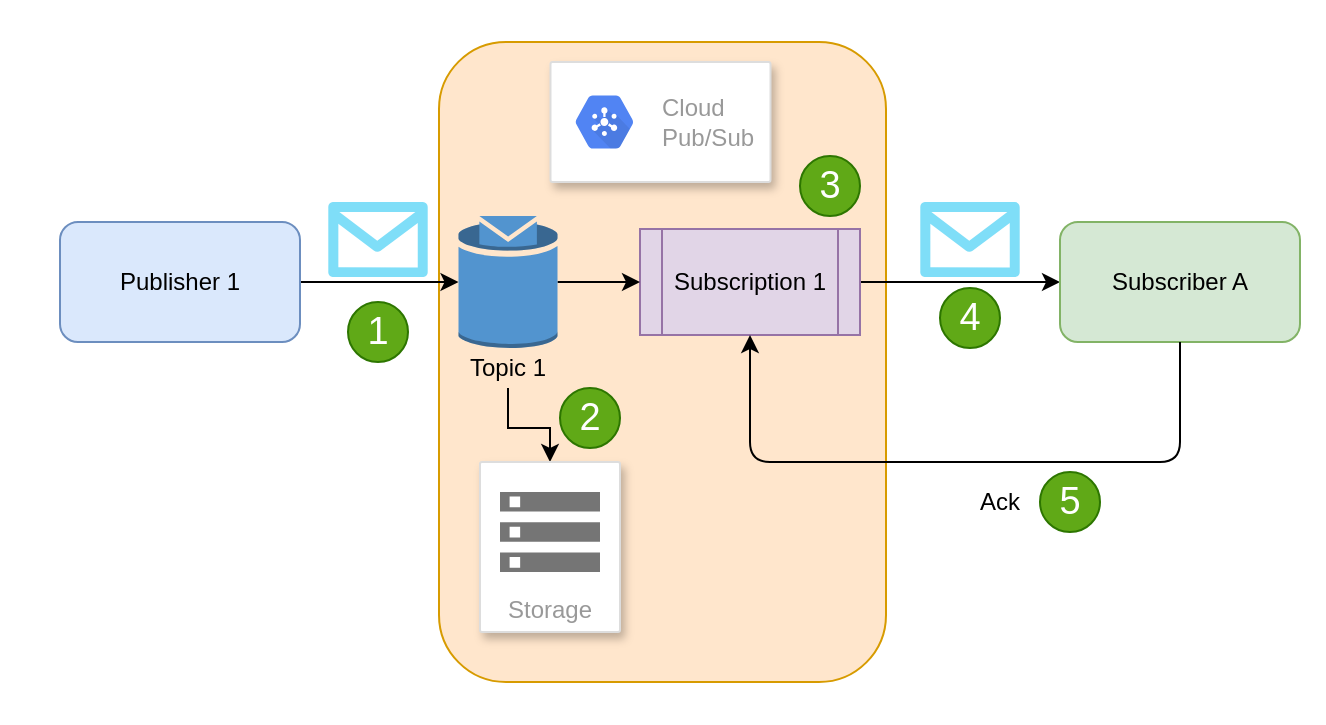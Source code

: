 <mxfile version="13.6.2" type="device"><diagram id="ekVbMR8SZJ2OMLEfsm-C" name="Page-1"><mxGraphModel dx="1106" dy="833" grid="1" gridSize="10" guides="1" tooltips="1" connect="1" arrows="1" fold="1" page="1" pageScale="1" pageWidth="827" pageHeight="1169" math="0" shadow="0"><root><mxCell id="0"/><mxCell id="1" parent="0"/><mxCell id="YSpxgiFi3smoytERZcJI-65" value="" style="rounded=0;whiteSpace=wrap;html=1;strokeColor=#FFFFFF;" vertex="1" parent="1"><mxGeometry x="101.25" y="20" width="660" height="360" as="geometry"/></mxCell><mxCell id="YSpxgiFi3smoytERZcJI-63" value="" style="rounded=1;whiteSpace=wrap;html=1;fillColor=#ffe6cc;strokeColor=#d79b00;" vertex="1" parent="1"><mxGeometry x="319.5" y="40" width="223.5" height="320" as="geometry"/></mxCell><mxCell id="YSpxgiFi3smoytERZcJI-34" value="" style="edgeStyle=orthogonalEdgeStyle;rounded=0;orthogonalLoop=1;jettySize=auto;html=1;" edge="1" parent="1" source="YSpxgiFi3smoytERZcJI-27" target="YSpxgiFi3smoytERZcJI-33"><mxGeometry relative="1" as="geometry"/></mxCell><mxCell id="YSpxgiFi3smoytERZcJI-27" value="Subscription 1" style="shape=process;whiteSpace=wrap;html=1;backgroundOutline=1;fillColor=#e1d5e7;strokeColor=#9673a6;" vertex="1" parent="1"><mxGeometry x="420" y="133.5" width="110" height="53" as="geometry"/></mxCell><mxCell id="YSpxgiFi3smoytERZcJI-1" value="" style="strokeColor=#dddddd;shadow=1;strokeWidth=1;rounded=1;absoluteArcSize=1;arcSize=2;" vertex="1" parent="1"><mxGeometry x="375.25" y="50" width="110" height="60" as="geometry"/></mxCell><mxCell id="YSpxgiFi3smoytERZcJI-2" value="Cloud&#10;Pub/Sub" style="dashed=0;connectable=0;html=1;fillColor=#5184F3;strokeColor=none;shape=mxgraph.gcp2.hexIcon;prIcon=cloud_pubsub;part=1;labelPosition=right;verticalLabelPosition=middle;align=left;verticalAlign=middle;spacingLeft=5;fontColor=#999999;fontSize=12;" vertex="1" parent="YSpxgiFi3smoytERZcJI-1"><mxGeometry y="0.5" width="44" height="39" relative="1" as="geometry"><mxPoint x="5" y="-19.5" as="offset"/></mxGeometry></mxCell><mxCell id="YSpxgiFi3smoytERZcJI-24" value="" style="edgeStyle=orthogonalEdgeStyle;rounded=0;orthogonalLoop=1;jettySize=auto;html=1;" edge="1" parent="1" source="YSpxgiFi3smoytERZcJI-3" target="YSpxgiFi3smoytERZcJI-21"><mxGeometry relative="1" as="geometry"/></mxCell><mxCell id="YSpxgiFi3smoytERZcJI-3" value="Publisher 1" style="rounded=1;whiteSpace=wrap;html=1;fillColor=#dae8fc;strokeColor=#6c8ebf;" vertex="1" parent="1"><mxGeometry x="130" y="130" width="120" height="60" as="geometry"/></mxCell><mxCell id="YSpxgiFi3smoytERZcJI-20" value="" style="verticalLabelPosition=bottom;html=1;verticalAlign=top;align=center;strokeColor=none;fillColor=#00BEF2;shape=mxgraph.azure.message;pointerEvents=1;" vertex="1" parent="1"><mxGeometry x="264" y="120" width="50" height="37.5" as="geometry"/></mxCell><mxCell id="YSpxgiFi3smoytERZcJI-38" value="" style="edgeStyle=orthogonalEdgeStyle;rounded=0;orthogonalLoop=1;jettySize=auto;html=1;" edge="1" parent="1" source="YSpxgiFi3smoytERZcJI-21" target="YSpxgiFi3smoytERZcJI-27"><mxGeometry relative="1" as="geometry"/></mxCell><mxCell id="YSpxgiFi3smoytERZcJI-21" value="" style="outlineConnect=0;dashed=0;verticalLabelPosition=bottom;verticalAlign=top;align=center;html=1;shape=mxgraph.aws3.topic;fillColor=#5294CF;gradientColor=none;" vertex="1" parent="1"><mxGeometry x="329.25" y="127" width="49.5" height="66" as="geometry"/></mxCell><mxCell id="YSpxgiFi3smoytERZcJI-33" value="Subscriber A" style="rounded=1;whiteSpace=wrap;html=1;fillColor=#d5e8d4;strokeColor=#82b366;" vertex="1" parent="1"><mxGeometry x="630" y="130" width="120" height="60" as="geometry"/></mxCell><mxCell id="YSpxgiFi3smoytERZcJI-71" value="" style="edgeStyle=orthogonalEdgeStyle;rounded=0;orthogonalLoop=1;jettySize=auto;html=1;" edge="1" parent="1" source="YSpxgiFi3smoytERZcJI-40" target="YSpxgiFi3smoytERZcJI-68"><mxGeometry relative="1" as="geometry"/></mxCell><mxCell id="YSpxgiFi3smoytERZcJI-40" value="Topic 1" style="text;html=1;strokeColor=none;fillColor=none;align=center;verticalAlign=middle;whiteSpace=wrap;rounded=0;" vertex="1" parent="1"><mxGeometry x="331" y="193" width="46" height="20" as="geometry"/></mxCell><mxCell id="YSpxgiFi3smoytERZcJI-68" value="Storage" style="strokeColor=#dddddd;shadow=1;strokeWidth=1;rounded=1;absoluteArcSize=1;arcSize=2;labelPosition=center;verticalLabelPosition=middle;align=center;verticalAlign=bottom;spacingLeft=0;fontColor=#999999;fontSize=12;whiteSpace=wrap;spacingBottom=2;" vertex="1" parent="1"><mxGeometry x="340" y="250" width="70" height="85" as="geometry"/></mxCell><mxCell id="YSpxgiFi3smoytERZcJI-69" value="" style="dashed=0;connectable=0;html=1;fillColor=#757575;strokeColor=none;shape=mxgraph.gcp2.storage;part=1;" vertex="1" parent="YSpxgiFi3smoytERZcJI-68"><mxGeometry x="0.5" width="50" height="40" relative="1" as="geometry"><mxPoint x="-25" y="15" as="offset"/></mxGeometry></mxCell><mxCell id="YSpxgiFi3smoytERZcJI-70" value="" style="verticalLabelPosition=bottom;html=1;verticalAlign=top;align=center;strokeColor=none;fillColor=#00BEF2;shape=mxgraph.azure.message;pointerEvents=1;" vertex="1" parent="1"><mxGeometry x="560" y="120" width="50" height="37.5" as="geometry"/></mxCell><mxCell id="YSpxgiFi3smoytERZcJI-72" value="" style="edgeStyle=segmentEdgeStyle;endArrow=classic;html=1;exitX=0.5;exitY=1;exitDx=0;exitDy=0;entryX=0.5;entryY=1;entryDx=0;entryDy=0;" edge="1" parent="1" source="YSpxgiFi3smoytERZcJI-33" target="YSpxgiFi3smoytERZcJI-27"><mxGeometry width="50" height="50" relative="1" as="geometry"><mxPoint x="665" y="310" as="sourcePoint"/><mxPoint x="715" y="260" as="targetPoint"/><Array as="points"><mxPoint x="690" y="250"/><mxPoint x="475" y="250"/></Array></mxGeometry></mxCell><mxCell id="YSpxgiFi3smoytERZcJI-73" value="Ack" style="text;html=1;strokeColor=none;fillColor=none;align=center;verticalAlign=middle;whiteSpace=wrap;rounded=0;" vertex="1" parent="1"><mxGeometry x="580" y="260" width="40" height="20" as="geometry"/></mxCell><mxCell id="YSpxgiFi3smoytERZcJI-75" value="1" style="ellipse;whiteSpace=wrap;html=1;strokeColor=#2D7600;fillColor=#60a917;fontColor=#ffffff;fontSize=19;" vertex="1" parent="1"><mxGeometry x="274" y="170" width="30" height="30" as="geometry"/></mxCell><mxCell id="YSpxgiFi3smoytERZcJI-76" value="2" style="ellipse;whiteSpace=wrap;html=1;strokeColor=#2D7600;fillColor=#60a917;fontColor=#ffffff;fontSize=19;" vertex="1" parent="1"><mxGeometry x="380" y="213" width="30" height="30" as="geometry"/></mxCell><mxCell id="YSpxgiFi3smoytERZcJI-77" value="3" style="ellipse;whiteSpace=wrap;html=1;strokeColor=#2D7600;fillColor=#60a917;fontColor=#ffffff;fontSize=19;" vertex="1" parent="1"><mxGeometry x="500" y="97" width="30" height="30" as="geometry"/></mxCell><mxCell id="YSpxgiFi3smoytERZcJI-78" value="4" style="ellipse;whiteSpace=wrap;html=1;strokeColor=#2D7600;fillColor=#60a917;fontColor=#ffffff;fontSize=19;" vertex="1" parent="1"><mxGeometry x="570" y="163" width="30" height="30" as="geometry"/></mxCell><mxCell id="YSpxgiFi3smoytERZcJI-79" value="5" style="ellipse;whiteSpace=wrap;html=1;strokeColor=#2D7600;fillColor=#60a917;fontColor=#ffffff;fontSize=19;" vertex="1" parent="1"><mxGeometry x="620" y="255" width="30" height="30" as="geometry"/></mxCell></root></mxGraphModel></diagram></mxfile>